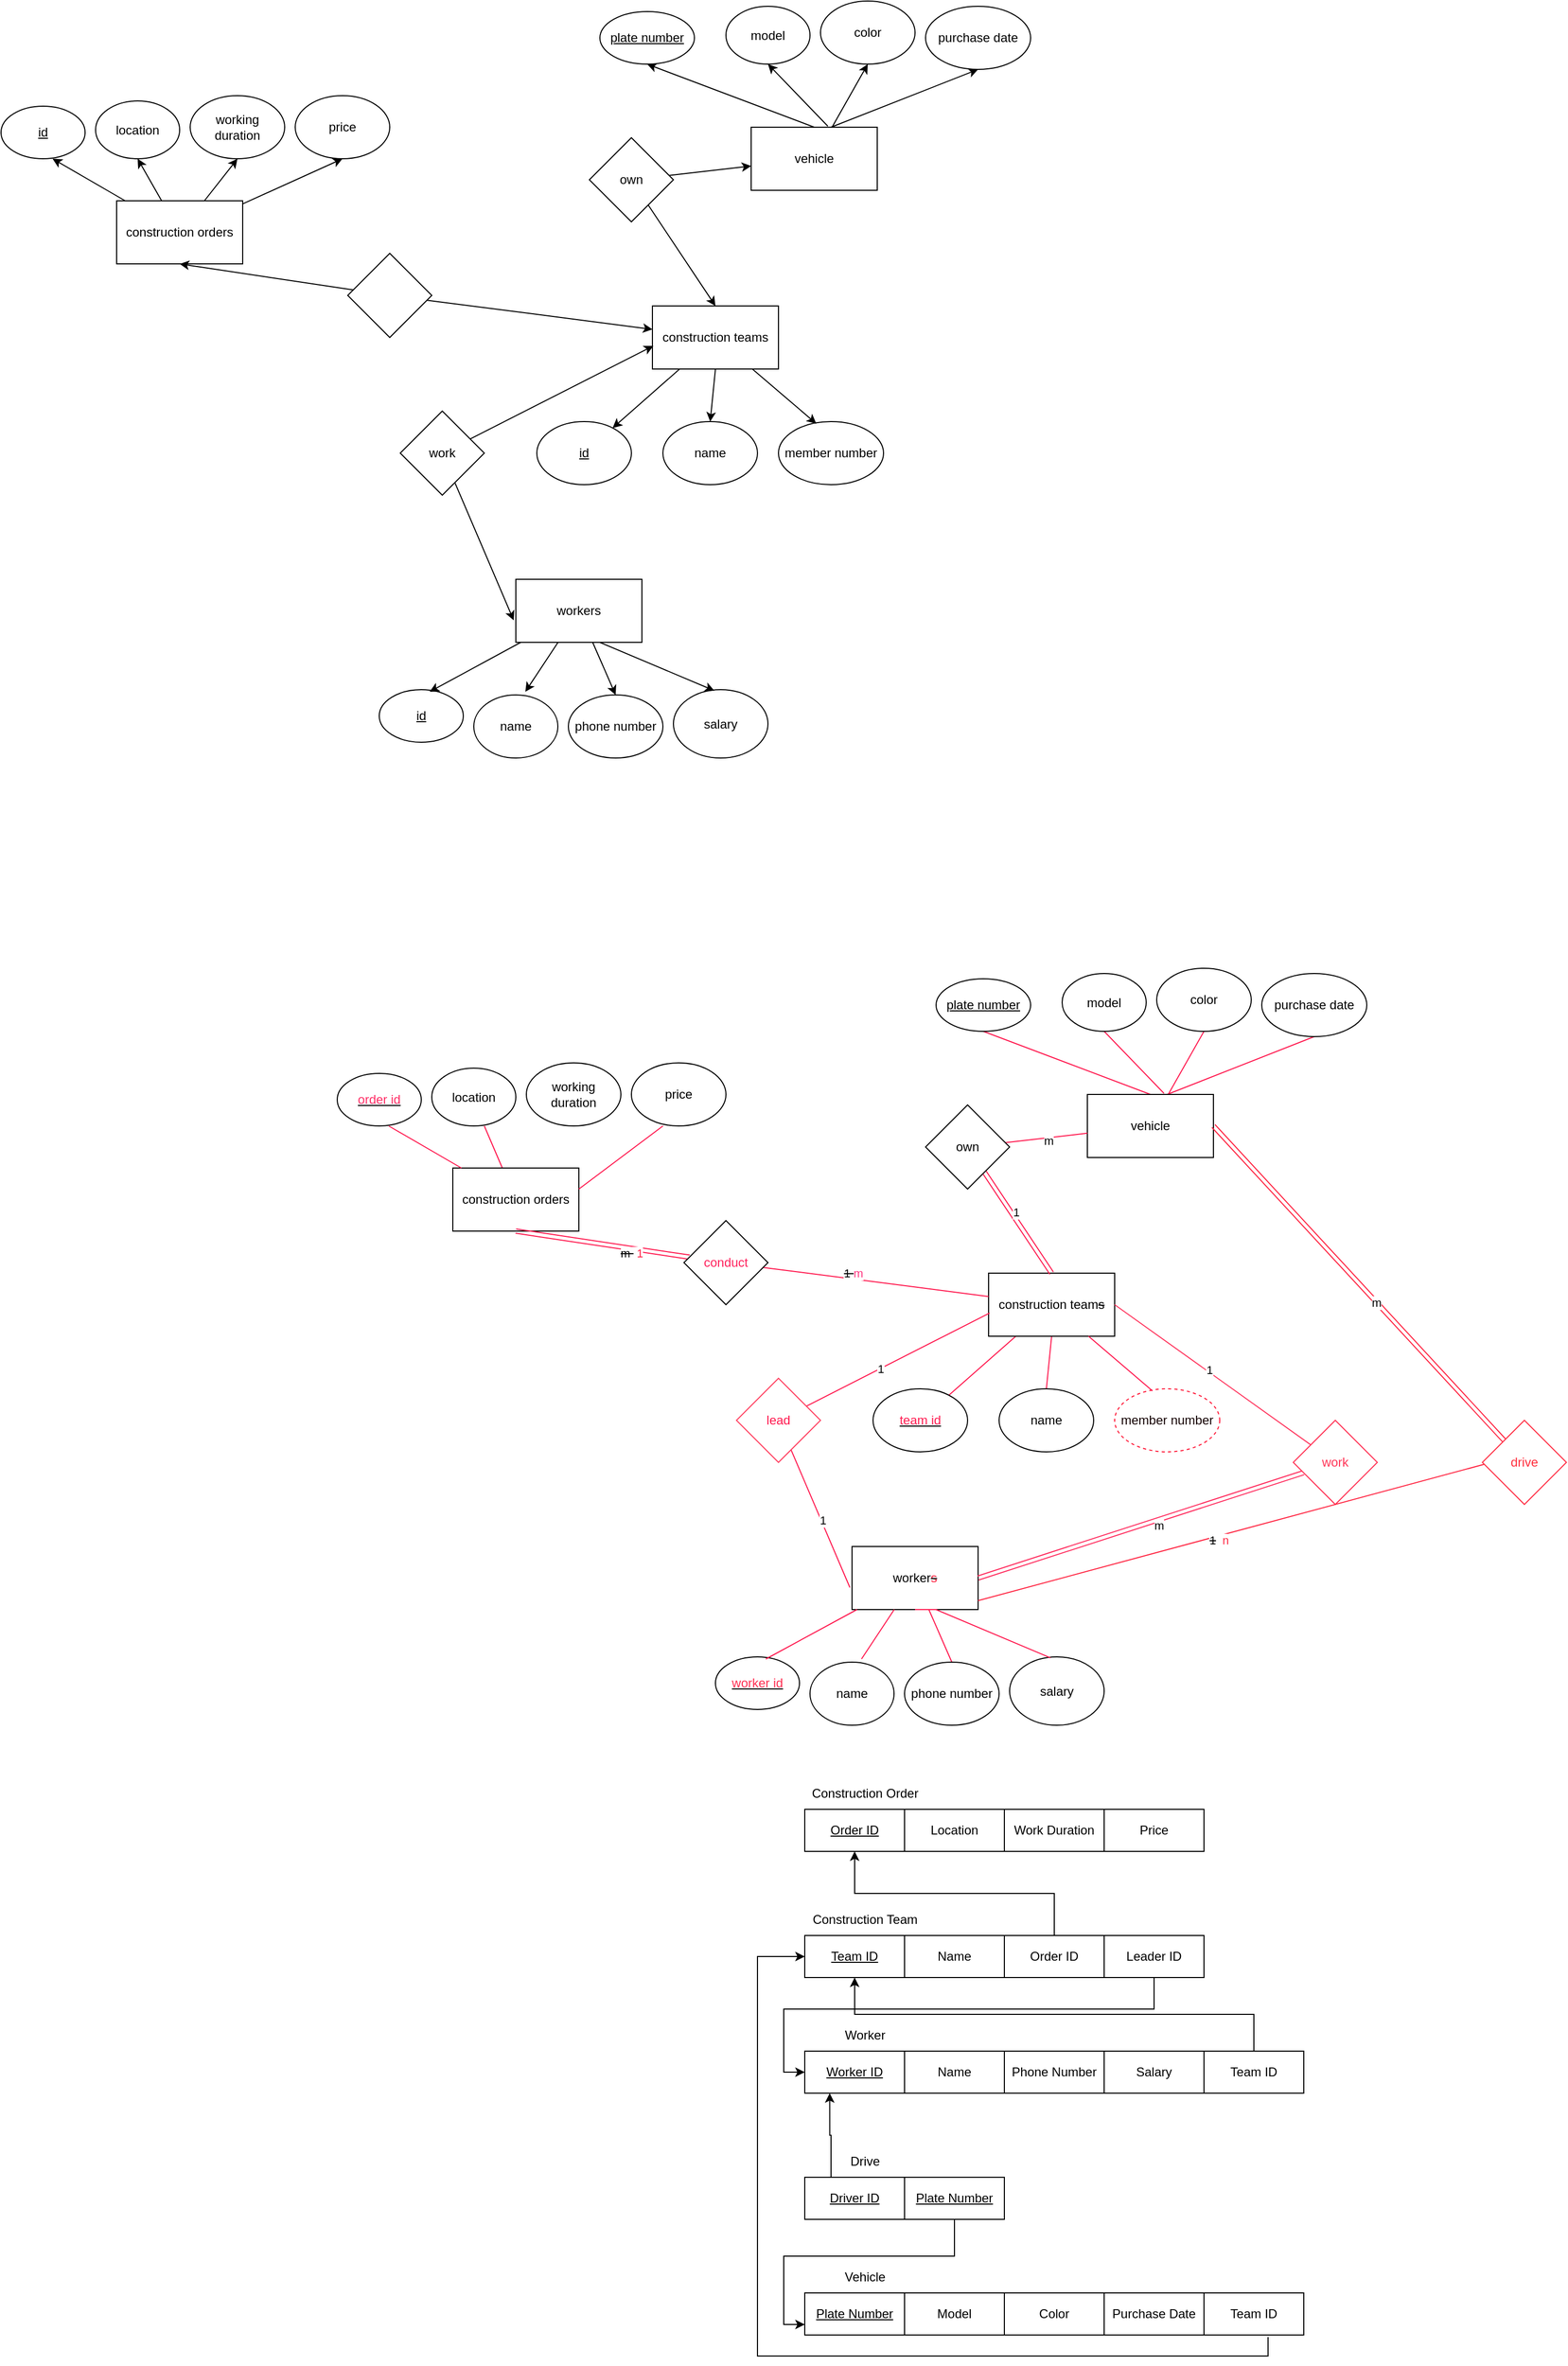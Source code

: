 <mxfile version="24.0.1" type="github">
  <diagram name="Page-1" id="JMm6PtPlRwwBxD2z2W0a">
    <mxGraphModel dx="1405" dy="745" grid="1" gridSize="10" guides="1" tooltips="1" connect="1" arrows="1" fold="1" page="1" pageScale="1" pageWidth="827" pageHeight="1169" math="0" shadow="0">
      <root>
        <mxCell id="0" />
        <mxCell id="1" parent="0" />
        <mxCell id="de_9uCMgTR183DCYXGKh-40" style="rounded=0;orthogonalLoop=1;jettySize=auto;html=1;entryX=0.5;entryY=1;entryDx=0;entryDy=0;" parent="1" source="de_9uCMgTR183DCYXGKh-1" target="de_9uCMgTR183DCYXGKh-36" edge="1">
          <mxGeometry relative="1" as="geometry" />
        </mxCell>
        <mxCell id="de_9uCMgTR183DCYXGKh-41" style="rounded=0;orthogonalLoop=1;jettySize=auto;html=1;entryX=0.5;entryY=1;entryDx=0;entryDy=0;" parent="1" source="de_9uCMgTR183DCYXGKh-1" target="de_9uCMgTR183DCYXGKh-37" edge="1">
          <mxGeometry relative="1" as="geometry" />
        </mxCell>
        <mxCell id="de_9uCMgTR183DCYXGKh-42" style="rounded=0;orthogonalLoop=1;jettySize=auto;html=1;entryX=0.5;entryY=1;entryDx=0;entryDy=0;" parent="1" source="de_9uCMgTR183DCYXGKh-1" target="de_9uCMgTR183DCYXGKh-38" edge="1">
          <mxGeometry relative="1" as="geometry" />
        </mxCell>
        <mxCell id="de_9uCMgTR183DCYXGKh-1" value="construction orders" style="rounded=0;whiteSpace=wrap;html=1;" parent="1" vertex="1">
          <mxGeometry x="-190" y="290" width="120" height="60" as="geometry" />
        </mxCell>
        <mxCell id="de_9uCMgTR183DCYXGKh-9" style="rounded=0;orthogonalLoop=1;jettySize=auto;html=1;" parent="1" source="de_9uCMgTR183DCYXGKh-4" target="de_9uCMgTR183DCYXGKh-6" edge="1">
          <mxGeometry relative="1" as="geometry" />
        </mxCell>
        <mxCell id="de_9uCMgTR183DCYXGKh-10" style="rounded=0;orthogonalLoop=1;jettySize=auto;html=1;exitX=0.5;exitY=1;exitDx=0;exitDy=0;entryX=0.5;entryY=0;entryDx=0;entryDy=0;" parent="1" source="de_9uCMgTR183DCYXGKh-4" target="de_9uCMgTR183DCYXGKh-7" edge="1">
          <mxGeometry relative="1" as="geometry" />
        </mxCell>
        <mxCell id="de_9uCMgTR183DCYXGKh-4" value="construction teams" style="whiteSpace=wrap;html=1;" parent="1" vertex="1">
          <mxGeometry x="320" y="390" width="120" height="60" as="geometry" />
        </mxCell>
        <mxCell id="de_9uCMgTR183DCYXGKh-6" value="&lt;u&gt;id&lt;/u&gt;" style="ellipse;whiteSpace=wrap;html=1;" parent="1" vertex="1">
          <mxGeometry x="210" y="500" width="90" height="60" as="geometry" />
        </mxCell>
        <mxCell id="de_9uCMgTR183DCYXGKh-7" value="name" style="ellipse;whiteSpace=wrap;html=1;" parent="1" vertex="1">
          <mxGeometry x="330" y="500" width="90" height="60" as="geometry" />
        </mxCell>
        <mxCell id="de_9uCMgTR183DCYXGKh-8" value="member number" style="ellipse;whiteSpace=wrap;html=1;" parent="1" vertex="1">
          <mxGeometry x="440" y="500" width="100" height="60" as="geometry" />
        </mxCell>
        <mxCell id="de_9uCMgTR183DCYXGKh-11" style="rounded=0;orthogonalLoop=1;jettySize=auto;html=1;entryX=0.36;entryY=0.033;entryDx=0;entryDy=0;entryPerimeter=0;" parent="1" source="de_9uCMgTR183DCYXGKh-4" target="de_9uCMgTR183DCYXGKh-8" edge="1">
          <mxGeometry relative="1" as="geometry" />
        </mxCell>
        <mxCell id="de_9uCMgTR183DCYXGKh-25" style="rounded=0;orthogonalLoop=1;jettySize=auto;html=1;entryX=0.5;entryY=0;entryDx=0;entryDy=0;" parent="1" source="de_9uCMgTR183DCYXGKh-12" target="de_9uCMgTR183DCYXGKh-19" edge="1">
          <mxGeometry relative="1" as="geometry" />
        </mxCell>
        <mxCell id="de_9uCMgTR183DCYXGKh-12" value="workers" style="rounded=0;whiteSpace=wrap;html=1;" parent="1" vertex="1">
          <mxGeometry x="190" y="650" width="120" height="60" as="geometry" />
        </mxCell>
        <mxCell id="de_9uCMgTR183DCYXGKh-14" style="rounded=0;orthogonalLoop=1;jettySize=auto;html=1;entryX=0.008;entryY=0.633;entryDx=0;entryDy=0;entryPerimeter=0;" parent="1" source="de_9uCMgTR183DCYXGKh-13" target="de_9uCMgTR183DCYXGKh-4" edge="1">
          <mxGeometry relative="1" as="geometry" />
        </mxCell>
        <mxCell id="de_9uCMgTR183DCYXGKh-13" value="work" style="rhombus;whiteSpace=wrap;html=1;" parent="1" vertex="1">
          <mxGeometry x="80" y="490" width="80" height="80" as="geometry" />
        </mxCell>
        <mxCell id="de_9uCMgTR183DCYXGKh-16" style="rounded=0;orthogonalLoop=1;jettySize=auto;html=1;entryX=-0.017;entryY=0.65;entryDx=0;entryDy=0;entryPerimeter=0;" parent="1" source="de_9uCMgTR183DCYXGKh-13" target="de_9uCMgTR183DCYXGKh-12" edge="1">
          <mxGeometry relative="1" as="geometry">
            <mxPoint x="10" y="610" as="sourcePoint" />
          </mxGeometry>
        </mxCell>
        <mxCell id="de_9uCMgTR183DCYXGKh-17" value="&lt;u&gt;id&lt;/u&gt;" style="ellipse;whiteSpace=wrap;html=1;" parent="1" vertex="1">
          <mxGeometry x="60" y="755" width="80" height="50" as="geometry" />
        </mxCell>
        <mxCell id="de_9uCMgTR183DCYXGKh-18" value="name" style="ellipse;whiteSpace=wrap;html=1;" parent="1" vertex="1">
          <mxGeometry x="150" y="760" width="80" height="60" as="geometry" />
        </mxCell>
        <mxCell id="de_9uCMgTR183DCYXGKh-19" value="phone number" style="ellipse;whiteSpace=wrap;html=1;" parent="1" vertex="1">
          <mxGeometry x="240" y="760" width="90" height="60" as="geometry" />
        </mxCell>
        <mxCell id="de_9uCMgTR183DCYXGKh-20" value="salary" style="ellipse;whiteSpace=wrap;html=1;" parent="1" vertex="1">
          <mxGeometry x="340" y="755" width="90" height="65" as="geometry" />
        </mxCell>
        <mxCell id="de_9uCMgTR183DCYXGKh-21" style="rounded=0;orthogonalLoop=1;jettySize=auto;html=1;entryX=0.6;entryY=0.04;entryDx=0;entryDy=0;entryPerimeter=0;" parent="1" source="de_9uCMgTR183DCYXGKh-12" target="de_9uCMgTR183DCYXGKh-17" edge="1">
          <mxGeometry relative="1" as="geometry" />
        </mxCell>
        <mxCell id="de_9uCMgTR183DCYXGKh-22" style="rounded=0;orthogonalLoop=1;jettySize=auto;html=1;entryX=0.613;entryY=-0.05;entryDx=0;entryDy=0;entryPerimeter=0;" parent="1" source="de_9uCMgTR183DCYXGKh-12" target="de_9uCMgTR183DCYXGKh-18" edge="1">
          <mxGeometry relative="1" as="geometry" />
        </mxCell>
        <mxCell id="de_9uCMgTR183DCYXGKh-24" style="rounded=0;orthogonalLoop=1;jettySize=auto;html=1;exitX=0.5;exitY=1;exitDx=0;exitDy=0;entryX=0.433;entryY=0.015;entryDx=0;entryDy=0;entryPerimeter=0;" parent="1" source="de_9uCMgTR183DCYXGKh-12" target="de_9uCMgTR183DCYXGKh-20" edge="1">
          <mxGeometry relative="1" as="geometry">
            <Array as="points">
              <mxPoint x="270" y="710" />
            </Array>
          </mxGeometry>
        </mxCell>
        <mxCell id="de_9uCMgTR183DCYXGKh-31" style="rounded=0;orthogonalLoop=1;jettySize=auto;html=1;exitX=0.5;exitY=0;exitDx=0;exitDy=0;entryX=0.5;entryY=1;entryDx=0;entryDy=0;" parent="1" source="de_9uCMgTR183DCYXGKh-26" target="de_9uCMgTR183DCYXGKh-27" edge="1">
          <mxGeometry relative="1" as="geometry" />
        </mxCell>
        <mxCell id="de_9uCMgTR183DCYXGKh-32" style="rounded=0;orthogonalLoop=1;jettySize=auto;html=1;entryX=0.5;entryY=1;entryDx=0;entryDy=0;exitX=0.608;exitY=-0.017;exitDx=0;exitDy=0;exitPerimeter=0;" parent="1" source="de_9uCMgTR183DCYXGKh-26" target="de_9uCMgTR183DCYXGKh-28" edge="1">
          <mxGeometry relative="1" as="geometry" />
        </mxCell>
        <mxCell id="de_9uCMgTR183DCYXGKh-33" style="rounded=0;orthogonalLoop=1;jettySize=auto;html=1;entryX=0.5;entryY=1;entryDx=0;entryDy=0;" parent="1" source="de_9uCMgTR183DCYXGKh-26" target="de_9uCMgTR183DCYXGKh-29" edge="1">
          <mxGeometry relative="1" as="geometry" />
        </mxCell>
        <mxCell id="de_9uCMgTR183DCYXGKh-34" style="rounded=0;orthogonalLoop=1;jettySize=auto;html=1;entryX=0.5;entryY=1;entryDx=0;entryDy=0;" parent="1" source="de_9uCMgTR183DCYXGKh-26" target="de_9uCMgTR183DCYXGKh-30" edge="1">
          <mxGeometry relative="1" as="geometry">
            <Array as="points">
              <mxPoint x="490" y="220" />
            </Array>
          </mxGeometry>
        </mxCell>
        <mxCell id="de_9uCMgTR183DCYXGKh-26" value="vehicle" style="rounded=0;whiteSpace=wrap;html=1;" parent="1" vertex="1">
          <mxGeometry x="414" y="220" width="120" height="60" as="geometry" />
        </mxCell>
        <mxCell id="de_9uCMgTR183DCYXGKh-27" value="&lt;u&gt;plate number&lt;/u&gt;" style="ellipse;whiteSpace=wrap;html=1;" parent="1" vertex="1">
          <mxGeometry x="270" y="110" width="90" height="50" as="geometry" />
        </mxCell>
        <mxCell id="de_9uCMgTR183DCYXGKh-28" value="model" style="ellipse;whiteSpace=wrap;html=1;" parent="1" vertex="1">
          <mxGeometry x="390" y="105" width="80" height="55" as="geometry" />
        </mxCell>
        <mxCell id="de_9uCMgTR183DCYXGKh-29" value="color" style="ellipse;whiteSpace=wrap;html=1;" parent="1" vertex="1">
          <mxGeometry x="480" y="100" width="90" height="60" as="geometry" />
        </mxCell>
        <mxCell id="de_9uCMgTR183DCYXGKh-30" value="purchase date" style="ellipse;whiteSpace=wrap;html=1;" parent="1" vertex="1">
          <mxGeometry x="580" y="105" width="100" height="60" as="geometry" />
        </mxCell>
        <mxCell id="de_9uCMgTR183DCYXGKh-35" value="&lt;u&gt;id&lt;/u&gt;" style="ellipse;whiteSpace=wrap;html=1;" parent="1" vertex="1">
          <mxGeometry x="-300" y="200" width="80" height="50" as="geometry" />
        </mxCell>
        <mxCell id="de_9uCMgTR183DCYXGKh-36" value="location" style="ellipse;whiteSpace=wrap;html=1;" parent="1" vertex="1">
          <mxGeometry x="-210" y="195" width="80" height="55" as="geometry" />
        </mxCell>
        <mxCell id="de_9uCMgTR183DCYXGKh-37" value="working duration" style="ellipse;whiteSpace=wrap;html=1;" parent="1" vertex="1">
          <mxGeometry x="-120" y="190" width="90" height="60" as="geometry" />
        </mxCell>
        <mxCell id="de_9uCMgTR183DCYXGKh-38" value="price" style="ellipse;whiteSpace=wrap;html=1;" parent="1" vertex="1">
          <mxGeometry x="-20" y="190" width="90" height="60" as="geometry" />
        </mxCell>
        <mxCell id="de_9uCMgTR183DCYXGKh-39" style="rounded=0;orthogonalLoop=1;jettySize=auto;html=1;entryX=0.613;entryY=1;entryDx=0;entryDy=0;entryPerimeter=0;" parent="1" source="de_9uCMgTR183DCYXGKh-1" target="de_9uCMgTR183DCYXGKh-35" edge="1">
          <mxGeometry relative="1" as="geometry" />
        </mxCell>
        <mxCell id="de_9uCMgTR183DCYXGKh-44" style="rounded=0;orthogonalLoop=1;jettySize=auto;html=1;" parent="1" source="de_9uCMgTR183DCYXGKh-43" target="de_9uCMgTR183DCYXGKh-26" edge="1">
          <mxGeometry relative="1" as="geometry" />
        </mxCell>
        <mxCell id="de_9uCMgTR183DCYXGKh-45" style="rounded=0;orthogonalLoop=1;jettySize=auto;html=1;entryX=0.5;entryY=0;entryDx=0;entryDy=0;" parent="1" source="de_9uCMgTR183DCYXGKh-43" target="de_9uCMgTR183DCYXGKh-4" edge="1">
          <mxGeometry relative="1" as="geometry" />
        </mxCell>
        <mxCell id="de_9uCMgTR183DCYXGKh-43" value="own" style="rhombus;whiteSpace=wrap;html=1;" parent="1" vertex="1">
          <mxGeometry x="260" y="230" width="80" height="80" as="geometry" />
        </mxCell>
        <mxCell id="ziKmxYLJd6Wl2C1ueZbQ-2" style="rounded=0;orthogonalLoop=1;jettySize=auto;html=1;entryX=0.5;entryY=1;entryDx=0;entryDy=0;" parent="1" source="ziKmxYLJd6Wl2C1ueZbQ-1" target="de_9uCMgTR183DCYXGKh-1" edge="1">
          <mxGeometry relative="1" as="geometry" />
        </mxCell>
        <mxCell id="ziKmxYLJd6Wl2C1ueZbQ-3" style="rounded=0;orthogonalLoop=1;jettySize=auto;html=1;" parent="1" source="ziKmxYLJd6Wl2C1ueZbQ-1" target="de_9uCMgTR183DCYXGKh-4" edge="1">
          <mxGeometry relative="1" as="geometry" />
        </mxCell>
        <mxCell id="ziKmxYLJd6Wl2C1ueZbQ-1" value="" style="rhombus;whiteSpace=wrap;html=1;" parent="1" vertex="1">
          <mxGeometry x="30" y="340" width="80" height="80" as="geometry" />
        </mxCell>
        <mxCell id="NSjd3WbEN7ue7_gi9gjr-1" style="rounded=0;orthogonalLoop=1;jettySize=auto;html=1;entryX=0.5;entryY=1;entryDx=0;entryDy=0;curved=0;strokeColor=none;" parent="1" source="NSjd3WbEN7ue7_gi9gjr-4" target="NSjd3WbEN7ue7_gi9gjr-34" edge="1">
          <mxGeometry relative="1" as="geometry" />
        </mxCell>
        <mxCell id="NSjd3WbEN7ue7_gi9gjr-46" style="rounded=0;orthogonalLoop=1;jettySize=auto;html=1;endArrow=none;endFill=0;strokeColor=#FF174D;" parent="1" source="NSjd3WbEN7ue7_gi9gjr-4" edge="1">
          <mxGeometry relative="1" as="geometry">
            <mxPoint x="160" y="1170" as="targetPoint" />
          </mxGeometry>
        </mxCell>
        <mxCell id="NSjd3WbEN7ue7_gi9gjr-4" value="construction orders" style="rounded=0;whiteSpace=wrap;html=1;" parent="1" vertex="1">
          <mxGeometry x="130" y="1210" width="120" height="60" as="geometry" />
        </mxCell>
        <mxCell id="NSjd3WbEN7ue7_gi9gjr-5" style="rounded=0;orthogonalLoop=1;jettySize=auto;html=1;endArrow=none;endFill=0;strokeColor=#FF174D;" parent="1" source="NSjd3WbEN7ue7_gi9gjr-7" target="NSjd3WbEN7ue7_gi9gjr-8" edge="1">
          <mxGeometry relative="1" as="geometry" />
        </mxCell>
        <mxCell id="NSjd3WbEN7ue7_gi9gjr-6" style="rounded=0;orthogonalLoop=1;jettySize=auto;html=1;exitX=0.5;exitY=1;exitDx=0;exitDy=0;entryX=0.5;entryY=0;entryDx=0;entryDy=0;endArrow=none;endFill=0;strokeColor=#FF174D;" parent="1" source="NSjd3WbEN7ue7_gi9gjr-7" target="NSjd3WbEN7ue7_gi9gjr-9" edge="1">
          <mxGeometry relative="1" as="geometry" />
        </mxCell>
        <mxCell id="NSjd3WbEN7ue7_gi9gjr-7" value="construction team&lt;strike&gt;s&lt;/strike&gt;" style="whiteSpace=wrap;html=1;" parent="1" vertex="1">
          <mxGeometry x="640" y="1310" width="120" height="60" as="geometry" />
        </mxCell>
        <mxCell id="NSjd3WbEN7ue7_gi9gjr-8" value="&lt;u&gt;&lt;font color=&quot;#ff1c51&quot;&gt;team id&lt;/font&gt;&lt;/u&gt;" style="ellipse;whiteSpace=wrap;html=1;" parent="1" vertex="1">
          <mxGeometry x="530" y="1420" width="90" height="60" as="geometry" />
        </mxCell>
        <mxCell id="NSjd3WbEN7ue7_gi9gjr-9" value="name" style="ellipse;whiteSpace=wrap;html=1;" parent="1" vertex="1">
          <mxGeometry x="650" y="1420" width="90" height="60" as="geometry" />
        </mxCell>
        <mxCell id="NSjd3WbEN7ue7_gi9gjr-10" value="&lt;font color=&quot;#140304&quot;&gt;member number&lt;/font&gt;" style="ellipse;whiteSpace=wrap;html=1;points=[[0,0,0,0,0],[0,0.5,0,0,0],[0,1,0,0,0],[0.5,0,0,0,0],[0.5,1,0,0,0],[1,0,0,0,0],[1,0.5,0,0,0],[1,1,0,0,0]];dashed=1;strokeColor=#FF1938;" parent="1" vertex="1">
          <mxGeometry x="760" y="1420" width="100" height="60" as="geometry" />
        </mxCell>
        <mxCell id="NSjd3WbEN7ue7_gi9gjr-11" style="rounded=0;orthogonalLoop=1;jettySize=auto;html=1;entryX=0.36;entryY=0.033;entryDx=0;entryDy=0;entryPerimeter=0;endArrow=none;endFill=0;strokeColor=#FF174D;" parent="1" source="NSjd3WbEN7ue7_gi9gjr-7" target="NSjd3WbEN7ue7_gi9gjr-10" edge="1">
          <mxGeometry relative="1" as="geometry" />
        </mxCell>
        <mxCell id="NSjd3WbEN7ue7_gi9gjr-12" style="rounded=0;orthogonalLoop=1;jettySize=auto;html=1;entryX=0.5;entryY=0;entryDx=0;entryDy=0;endArrow=none;endFill=0;strokeColor=#FF174D;" parent="1" source="NSjd3WbEN7ue7_gi9gjr-13" target="NSjd3WbEN7ue7_gi9gjr-19" edge="1">
          <mxGeometry relative="1" as="geometry" />
        </mxCell>
        <mxCell id="NSjd3WbEN7ue7_gi9gjr-13" value="worker&lt;strike&gt;&lt;font color=&quot;#ff213f&quot;&gt;s&lt;/font&gt;&lt;/strike&gt;" style="rounded=0;whiteSpace=wrap;html=1;" parent="1" vertex="1">
          <mxGeometry x="510" y="1570" width="120" height="60" as="geometry" />
        </mxCell>
        <mxCell id="NSjd3WbEN7ue7_gi9gjr-14" style="rounded=0;orthogonalLoop=1;jettySize=auto;html=1;entryX=0.008;entryY=0.633;entryDx=0;entryDy=0;entryPerimeter=0;endArrow=none;endFill=0;strokeColor=#FF174D;" parent="1" source="NSjd3WbEN7ue7_gi9gjr-15" target="NSjd3WbEN7ue7_gi9gjr-7" edge="1">
          <mxGeometry relative="1" as="geometry" />
        </mxCell>
        <mxCell id="NSjd3WbEN7ue7_gi9gjr-54" value="1" style="edgeLabel;html=1;align=center;verticalAlign=middle;resizable=0;points=[];" parent="NSjd3WbEN7ue7_gi9gjr-14" vertex="1" connectable="0">
          <mxGeometry x="-0.199" relative="1" as="geometry">
            <mxPoint as="offset" />
          </mxGeometry>
        </mxCell>
        <mxCell id="NSjd3WbEN7ue7_gi9gjr-15" value="&lt;font color=&quot;#ff194f&quot;&gt;lead&lt;/font&gt;" style="rhombus;whiteSpace=wrap;html=1;strokeColor=#FF4060;" parent="1" vertex="1">
          <mxGeometry x="400" y="1410" width="80" height="80" as="geometry" />
        </mxCell>
        <mxCell id="NSjd3WbEN7ue7_gi9gjr-16" style="rounded=0;orthogonalLoop=1;jettySize=auto;html=1;entryX=-0.017;entryY=0.65;entryDx=0;entryDy=0;entryPerimeter=0;endArrow=none;endFill=0;strokeColor=#FF174D;" parent="1" source="NSjd3WbEN7ue7_gi9gjr-15" target="NSjd3WbEN7ue7_gi9gjr-13" edge="1">
          <mxGeometry relative="1" as="geometry">
            <mxPoint x="330" y="1530" as="sourcePoint" />
          </mxGeometry>
        </mxCell>
        <mxCell id="NSjd3WbEN7ue7_gi9gjr-53" value="1" style="edgeLabel;html=1;align=center;verticalAlign=middle;resizable=0;points=[];" parent="NSjd3WbEN7ue7_gi9gjr-16" vertex="1" connectable="0">
          <mxGeometry x="0.024" y="1" relative="1" as="geometry">
            <mxPoint as="offset" />
          </mxGeometry>
        </mxCell>
        <mxCell id="NSjd3WbEN7ue7_gi9gjr-17" value="&lt;u&gt;&lt;font color=&quot;#ff2e51&quot;&gt;worker id&lt;/font&gt;&lt;/u&gt;" style="ellipse;whiteSpace=wrap;html=1;" parent="1" vertex="1">
          <mxGeometry x="380" y="1675" width="80" height="50" as="geometry" />
        </mxCell>
        <mxCell id="NSjd3WbEN7ue7_gi9gjr-18" value="name" style="ellipse;whiteSpace=wrap;html=1;" parent="1" vertex="1">
          <mxGeometry x="470" y="1680" width="80" height="60" as="geometry" />
        </mxCell>
        <mxCell id="NSjd3WbEN7ue7_gi9gjr-19" value="phone number" style="ellipse;whiteSpace=wrap;html=1;" parent="1" vertex="1">
          <mxGeometry x="560" y="1680" width="90" height="60" as="geometry" />
        </mxCell>
        <mxCell id="NSjd3WbEN7ue7_gi9gjr-20" value="salary" style="ellipse;whiteSpace=wrap;html=1;" parent="1" vertex="1">
          <mxGeometry x="660" y="1675" width="90" height="65" as="geometry" />
        </mxCell>
        <mxCell id="NSjd3WbEN7ue7_gi9gjr-21" style="rounded=0;orthogonalLoop=1;jettySize=auto;html=1;entryX=0.6;entryY=0.04;entryDx=0;entryDy=0;entryPerimeter=0;endArrow=none;endFill=0;strokeColor=#FF174D;" parent="1" source="NSjd3WbEN7ue7_gi9gjr-13" target="NSjd3WbEN7ue7_gi9gjr-17" edge="1">
          <mxGeometry relative="1" as="geometry" />
        </mxCell>
        <mxCell id="NSjd3WbEN7ue7_gi9gjr-22" style="rounded=0;orthogonalLoop=1;jettySize=auto;html=1;entryX=0.613;entryY=-0.05;entryDx=0;entryDy=0;entryPerimeter=0;endArrow=none;endFill=0;strokeColor=#FF174D;" parent="1" source="NSjd3WbEN7ue7_gi9gjr-13" target="NSjd3WbEN7ue7_gi9gjr-18" edge="1">
          <mxGeometry relative="1" as="geometry" />
        </mxCell>
        <mxCell id="NSjd3WbEN7ue7_gi9gjr-23" style="rounded=0;orthogonalLoop=1;jettySize=auto;html=1;exitX=0.5;exitY=1;exitDx=0;exitDy=0;entryX=0.433;entryY=0.015;entryDx=0;entryDy=0;entryPerimeter=0;endArrow=none;endFill=0;strokeColor=#FF174D;" parent="1" source="NSjd3WbEN7ue7_gi9gjr-13" target="NSjd3WbEN7ue7_gi9gjr-20" edge="1">
          <mxGeometry relative="1" as="geometry">
            <Array as="points">
              <mxPoint x="590" y="1630" />
            </Array>
          </mxGeometry>
        </mxCell>
        <mxCell id="NSjd3WbEN7ue7_gi9gjr-24" style="rounded=0;orthogonalLoop=1;jettySize=auto;html=1;exitX=0.5;exitY=0;exitDx=0;exitDy=0;entryX=0.5;entryY=1;entryDx=0;entryDy=0;endArrow=none;endFill=0;strokeColor=#FF174D;" parent="1" source="NSjd3WbEN7ue7_gi9gjr-28" target="NSjd3WbEN7ue7_gi9gjr-29" edge="1">
          <mxGeometry relative="1" as="geometry" />
        </mxCell>
        <mxCell id="NSjd3WbEN7ue7_gi9gjr-25" style="rounded=0;orthogonalLoop=1;jettySize=auto;html=1;entryX=0.5;entryY=1;entryDx=0;entryDy=0;exitX=0.608;exitY=-0.017;exitDx=0;exitDy=0;exitPerimeter=0;endArrow=none;endFill=0;strokeColor=#FF174D;" parent="1" source="NSjd3WbEN7ue7_gi9gjr-28" target="NSjd3WbEN7ue7_gi9gjr-30" edge="1">
          <mxGeometry relative="1" as="geometry" />
        </mxCell>
        <mxCell id="NSjd3WbEN7ue7_gi9gjr-26" style="rounded=0;orthogonalLoop=1;jettySize=auto;html=1;entryX=0.5;entryY=1;entryDx=0;entryDy=0;endArrow=none;endFill=0;strokeColor=#FF174D;" parent="1" source="NSjd3WbEN7ue7_gi9gjr-28" target="NSjd3WbEN7ue7_gi9gjr-31" edge="1">
          <mxGeometry relative="1" as="geometry" />
        </mxCell>
        <mxCell id="NSjd3WbEN7ue7_gi9gjr-27" style="rounded=0;orthogonalLoop=1;jettySize=auto;html=1;entryX=0.5;entryY=1;entryDx=0;entryDy=0;endArrow=none;endFill=0;strokeColor=#FF174D;" parent="1" source="NSjd3WbEN7ue7_gi9gjr-28" target="NSjd3WbEN7ue7_gi9gjr-32" edge="1">
          <mxGeometry relative="1" as="geometry">
            <Array as="points">
              <mxPoint x="810" y="1140" />
            </Array>
          </mxGeometry>
        </mxCell>
        <mxCell id="NSjd3WbEN7ue7_gi9gjr-28" value="vehicle" style="rounded=0;whiteSpace=wrap;html=1;" parent="1" vertex="1">
          <mxGeometry x="734" y="1140" width="120" height="60" as="geometry" />
        </mxCell>
        <mxCell id="NSjd3WbEN7ue7_gi9gjr-29" value="&lt;u&gt;plate number&lt;/u&gt;" style="ellipse;whiteSpace=wrap;html=1;" parent="1" vertex="1">
          <mxGeometry x="590" y="1030" width="90" height="50" as="geometry" />
        </mxCell>
        <mxCell id="NSjd3WbEN7ue7_gi9gjr-30" value="model" style="ellipse;whiteSpace=wrap;html=1;" parent="1" vertex="1">
          <mxGeometry x="710" y="1025" width="80" height="55" as="geometry" />
        </mxCell>
        <mxCell id="NSjd3WbEN7ue7_gi9gjr-31" value="color" style="ellipse;whiteSpace=wrap;html=1;" parent="1" vertex="1">
          <mxGeometry x="800" y="1020" width="90" height="60" as="geometry" />
        </mxCell>
        <mxCell id="NSjd3WbEN7ue7_gi9gjr-32" value="purchase date" style="ellipse;whiteSpace=wrap;html=1;" parent="1" vertex="1">
          <mxGeometry x="900" y="1025" width="100" height="60" as="geometry" />
        </mxCell>
        <mxCell id="NSjd3WbEN7ue7_gi9gjr-33" value="&lt;u&gt;&lt;font color=&quot;#ff2e66&quot;&gt;order id&lt;/font&gt;&lt;/u&gt;" style="ellipse;whiteSpace=wrap;html=1;" parent="1" vertex="1">
          <mxGeometry x="20" y="1120" width="80" height="50" as="geometry" />
        </mxCell>
        <mxCell id="NSjd3WbEN7ue7_gi9gjr-34" value="location" style="ellipse;whiteSpace=wrap;html=1;" parent="1" vertex="1">
          <mxGeometry x="110" y="1115" width="80" height="55" as="geometry" />
        </mxCell>
        <mxCell id="NSjd3WbEN7ue7_gi9gjr-35" value="working duration" style="ellipse;whiteSpace=wrap;html=1;" parent="1" vertex="1">
          <mxGeometry x="200" y="1110" width="90" height="60" as="geometry" />
        </mxCell>
        <mxCell id="NSjd3WbEN7ue7_gi9gjr-36" value="price" style="ellipse;whiteSpace=wrap;html=1;" parent="1" vertex="1">
          <mxGeometry x="300" y="1110" width="90" height="60" as="geometry" />
        </mxCell>
        <mxCell id="NSjd3WbEN7ue7_gi9gjr-37" style="rounded=0;orthogonalLoop=1;jettySize=auto;html=1;entryX=0.613;entryY=1;entryDx=0;entryDy=0;entryPerimeter=0;endArrow=none;endFill=0;strokeColor=#FF174D;" parent="1" source="NSjd3WbEN7ue7_gi9gjr-4" target="NSjd3WbEN7ue7_gi9gjr-33" edge="1">
          <mxGeometry relative="1" as="geometry" />
        </mxCell>
        <mxCell id="NSjd3WbEN7ue7_gi9gjr-38" style="rounded=0;orthogonalLoop=1;jettySize=auto;html=1;endArrow=none;endFill=0;strokeColor=#FF174D;" parent="1" source="NSjd3WbEN7ue7_gi9gjr-40" target="NSjd3WbEN7ue7_gi9gjr-28" edge="1">
          <mxGeometry relative="1" as="geometry" />
        </mxCell>
        <mxCell id="NSjd3WbEN7ue7_gi9gjr-57" value="m" style="edgeLabel;html=1;align=center;verticalAlign=middle;resizable=0;points=[];" parent="NSjd3WbEN7ue7_gi9gjr-38" vertex="1" connectable="0">
          <mxGeometry x="0.063" y="-3" relative="1" as="geometry">
            <mxPoint x="-1" as="offset" />
          </mxGeometry>
        </mxCell>
        <mxCell id="NSjd3WbEN7ue7_gi9gjr-39" style="rounded=0;orthogonalLoop=1;jettySize=auto;html=1;entryX=0.5;entryY=0;entryDx=0;entryDy=0;endArrow=none;endFill=0;strokeColor=#FF174D;shape=link;" parent="1" source="NSjd3WbEN7ue7_gi9gjr-40" target="NSjd3WbEN7ue7_gi9gjr-7" edge="1">
          <mxGeometry relative="1" as="geometry" />
        </mxCell>
        <mxCell id="NSjd3WbEN7ue7_gi9gjr-58" value="1" style="edgeLabel;html=1;align=center;verticalAlign=middle;resizable=0;points=[];" parent="NSjd3WbEN7ue7_gi9gjr-39" vertex="1" connectable="0">
          <mxGeometry x="-0.166" y="4" relative="1" as="geometry">
            <mxPoint as="offset" />
          </mxGeometry>
        </mxCell>
        <mxCell id="NSjd3WbEN7ue7_gi9gjr-40" value="own" style="rhombus;whiteSpace=wrap;html=1;" parent="1" vertex="1">
          <mxGeometry x="580" y="1150" width="80" height="80" as="geometry" />
        </mxCell>
        <mxCell id="NSjd3WbEN7ue7_gi9gjr-41" style="rounded=0;orthogonalLoop=1;jettySize=auto;html=1;entryX=0.5;entryY=1;entryDx=0;entryDy=0;endArrow=none;endFill=0;strokeColor=#FF174D;shape=link;" parent="1" source="NSjd3WbEN7ue7_gi9gjr-43" target="NSjd3WbEN7ue7_gi9gjr-4" edge="1">
          <mxGeometry relative="1" as="geometry" />
        </mxCell>
        <mxCell id="NSjd3WbEN7ue7_gi9gjr-59" value="&lt;strike&gt;m&amp;nbsp;&lt;/strike&gt;&amp;nbsp;&lt;font style=&quot;&quot; color=&quot;#ff2146&quot;&gt;1&lt;/font&gt;" style="edgeLabel;html=1;align=center;verticalAlign=middle;resizable=0;points=[];" parent="NSjd3WbEN7ue7_gi9gjr-41" vertex="1" connectable="0">
          <mxGeometry x="-0.164" y="2" relative="1" as="geometry">
            <mxPoint x="14" y="4" as="offset" />
          </mxGeometry>
        </mxCell>
        <mxCell id="NSjd3WbEN7ue7_gi9gjr-42" style="rounded=0;orthogonalLoop=1;jettySize=auto;html=1;endArrow=none;endFill=0;strokeColor=#FF174D;" parent="1" source="NSjd3WbEN7ue7_gi9gjr-43" target="NSjd3WbEN7ue7_gi9gjr-7" edge="1">
          <mxGeometry relative="1" as="geometry" />
        </mxCell>
        <mxCell id="NSjd3WbEN7ue7_gi9gjr-60" value="&lt;strike&gt;1 &lt;/strike&gt;&lt;font style=&quot;&quot; color=&quot;#ff3881&quot;&gt;m&lt;/font&gt;" style="edgeLabel;html=1;align=center;verticalAlign=middle;resizable=0;points=[];" parent="NSjd3WbEN7ue7_gi9gjr-42" vertex="1" connectable="0">
          <mxGeometry x="0.026" y="-1" relative="1" as="geometry">
            <mxPoint x="-25" y="-10" as="offset" />
          </mxGeometry>
        </mxCell>
        <mxCell id="NSjd3WbEN7ue7_gi9gjr-43" value="&lt;font color=&quot;#ff215c&quot;&gt;conduct&lt;/font&gt;" style="rhombus;whiteSpace=wrap;html=1;" parent="1" vertex="1">
          <mxGeometry x="350" y="1260" width="80" height="80" as="geometry" />
        </mxCell>
        <mxCell id="NSjd3WbEN7ue7_gi9gjr-45" value="" style="endArrow=none;html=1;rounded=0;strokeColor=#FF174D;" parent="1" edge="1">
          <mxGeometry width="50" height="50" relative="1" as="geometry">
            <mxPoint x="250" y="1230" as="sourcePoint" />
            <mxPoint x="330" y="1170" as="targetPoint" />
          </mxGeometry>
        </mxCell>
        <mxCell id="NSjd3WbEN7ue7_gi9gjr-48" style="rounded=0;orthogonalLoop=1;jettySize=auto;html=1;entryX=1;entryY=0.5;entryDx=0;entryDy=0;endArrow=none;endFill=0;shape=link;strokeColor=#FF2B5D;" parent="1" source="NSjd3WbEN7ue7_gi9gjr-47" target="NSjd3WbEN7ue7_gi9gjr-13" edge="1">
          <mxGeometry relative="1" as="geometry" />
        </mxCell>
        <mxCell id="NSjd3WbEN7ue7_gi9gjr-61" value="m" style="edgeLabel;html=1;align=center;verticalAlign=middle;resizable=0;points=[];" parent="NSjd3WbEN7ue7_gi9gjr-48" vertex="1" connectable="0">
          <mxGeometry x="-0.096" y="5" relative="1" as="geometry">
            <mxPoint as="offset" />
          </mxGeometry>
        </mxCell>
        <mxCell id="NSjd3WbEN7ue7_gi9gjr-49" style="rounded=0;orthogonalLoop=1;jettySize=auto;html=1;entryX=1;entryY=0.5;entryDx=0;entryDy=0;endArrow=none;endFill=0;strokeColor=#FF365E;" parent="1" source="NSjd3WbEN7ue7_gi9gjr-47" target="NSjd3WbEN7ue7_gi9gjr-7" edge="1">
          <mxGeometry relative="1" as="geometry" />
        </mxCell>
        <mxCell id="NSjd3WbEN7ue7_gi9gjr-62" value="1" style="edgeLabel;html=1;align=center;verticalAlign=middle;resizable=0;points=[];" parent="NSjd3WbEN7ue7_gi9gjr-49" vertex="1" connectable="0">
          <mxGeometry x="0.055" y="-2" relative="1" as="geometry">
            <mxPoint as="offset" />
          </mxGeometry>
        </mxCell>
        <mxCell id="NSjd3WbEN7ue7_gi9gjr-47" value="&lt;font color=&quot;#ff3657&quot;&gt;work&lt;/font&gt;" style="rhombus;whiteSpace=wrap;html=1;strokeColor=#FF3355;" parent="1" vertex="1">
          <mxGeometry x="930" y="1450" width="80" height="80" as="geometry" />
        </mxCell>
        <mxCell id="NSjd3WbEN7ue7_gi9gjr-51" style="rounded=0;orthogonalLoop=1;jettySize=auto;html=1;entryX=1;entryY=1;entryDx=0;entryDy=0;strokeColor=#FF2441;endArrow=none;endFill=0;" parent="1" edge="1">
          <mxGeometry relative="1" as="geometry">
            <mxPoint x="1118.485" y="1490.005" as="sourcePoint" />
            <mxPoint x="630" y="1621.52" as="targetPoint" />
          </mxGeometry>
        </mxCell>
        <mxCell id="NSjd3WbEN7ue7_gi9gjr-63" value="&lt;strike&gt;1&lt;/strike&gt;&amp;nbsp; &lt;font color=&quot;#ff2945&quot;&gt;n&lt;/font&gt;" style="edgeLabel;html=1;align=center;verticalAlign=middle;resizable=0;points=[];" parent="NSjd3WbEN7ue7_gi9gjr-51" vertex="1" connectable="0">
          <mxGeometry x="0.067" y="4" relative="1" as="geometry">
            <mxPoint as="offset" />
          </mxGeometry>
        </mxCell>
        <mxCell id="NSjd3WbEN7ue7_gi9gjr-52" style="rounded=0;orthogonalLoop=1;jettySize=auto;html=1;entryX=1;entryY=0.5;entryDx=0;entryDy=0;strokeColor=#FF2441;endArrow=none;endFill=0;shape=link;" parent="1" source="NSjd3WbEN7ue7_gi9gjr-50" target="NSjd3WbEN7ue7_gi9gjr-28" edge="1">
          <mxGeometry relative="1" as="geometry" />
        </mxCell>
        <mxCell id="NSjd3WbEN7ue7_gi9gjr-56" value="m" style="edgeLabel;html=1;align=center;verticalAlign=middle;resizable=0;points=[];" parent="NSjd3WbEN7ue7_gi9gjr-52" vertex="1" connectable="0">
          <mxGeometry x="-0.127" y="1" relative="1" as="geometry">
            <mxPoint y="-1" as="offset" />
          </mxGeometry>
        </mxCell>
        <mxCell id="NSjd3WbEN7ue7_gi9gjr-50" value="&lt;font color=&quot;#ff2e3c&quot;&gt;drive&lt;/font&gt;" style="rhombus;whiteSpace=wrap;html=1;strokeColor=#FF3045;" parent="1" vertex="1">
          <mxGeometry x="1110" y="1450" width="80" height="80" as="geometry" />
        </mxCell>
        <mxCell id="lD5-SnpX7ivPdxwVdFSV-2" value="" style="rounded=0;whiteSpace=wrap;html=1;" vertex="1" parent="1">
          <mxGeometry x="465" y="1820" width="375" height="40" as="geometry" />
        </mxCell>
        <mxCell id="lD5-SnpX7ivPdxwVdFSV-3" value="&lt;u&gt;Order ID&lt;/u&gt;" style="rounded=0;whiteSpace=wrap;html=1;" vertex="1" parent="1">
          <mxGeometry x="465" y="1820" width="95" height="40" as="geometry" />
        </mxCell>
        <mxCell id="lD5-SnpX7ivPdxwVdFSV-4" value="Location" style="rounded=0;whiteSpace=wrap;html=1;" vertex="1" parent="1">
          <mxGeometry x="560" y="1820" width="95" height="40" as="geometry" />
        </mxCell>
        <mxCell id="lD5-SnpX7ivPdxwVdFSV-5" value="Work Duration" style="rounded=0;whiteSpace=wrap;html=1;" vertex="1" parent="1">
          <mxGeometry x="655" y="1820" width="95" height="40" as="geometry" />
        </mxCell>
        <mxCell id="lD5-SnpX7ivPdxwVdFSV-6" value="Price" style="rounded=0;whiteSpace=wrap;html=1;" vertex="1" parent="1">
          <mxGeometry x="750" y="1820" width="95" height="40" as="geometry" />
        </mxCell>
        <mxCell id="lD5-SnpX7ivPdxwVdFSV-7" value="Construction Order" style="text;html=1;align=center;verticalAlign=middle;whiteSpace=wrap;rounded=0;" vertex="1" parent="1">
          <mxGeometry x="465" y="1790" width="115" height="30" as="geometry" />
        </mxCell>
        <mxCell id="lD5-SnpX7ivPdxwVdFSV-8" value="" style="rounded=0;whiteSpace=wrap;html=1;" vertex="1" parent="1">
          <mxGeometry x="465" y="1940" width="375" height="40" as="geometry" />
        </mxCell>
        <mxCell id="lD5-SnpX7ivPdxwVdFSV-9" value="&lt;u&gt;Team ID&lt;/u&gt;" style="rounded=0;whiteSpace=wrap;html=1;" vertex="1" parent="1">
          <mxGeometry x="465" y="1940" width="95" height="40" as="geometry" />
        </mxCell>
        <mxCell id="lD5-SnpX7ivPdxwVdFSV-10" value="Name" style="rounded=0;whiteSpace=wrap;html=1;" vertex="1" parent="1">
          <mxGeometry x="560" y="1940" width="95" height="40" as="geometry" />
        </mxCell>
        <mxCell id="lD5-SnpX7ivPdxwVdFSV-14" style="edgeStyle=orthogonalEdgeStyle;rounded=0;orthogonalLoop=1;jettySize=auto;html=1;entryX=0.5;entryY=1;entryDx=0;entryDy=0;" edge="1" parent="1" source="lD5-SnpX7ivPdxwVdFSV-11" target="lD5-SnpX7ivPdxwVdFSV-3">
          <mxGeometry relative="1" as="geometry">
            <Array as="points">
              <mxPoint x="703" y="1900" />
              <mxPoint x="513" y="1900" />
            </Array>
          </mxGeometry>
        </mxCell>
        <mxCell id="lD5-SnpX7ivPdxwVdFSV-11" value="Order ID" style="rounded=0;whiteSpace=wrap;html=1;" vertex="1" parent="1">
          <mxGeometry x="655" y="1940" width="95" height="40" as="geometry" />
        </mxCell>
        <mxCell id="lD5-SnpX7ivPdxwVdFSV-35" style="edgeStyle=orthogonalEdgeStyle;rounded=0;orthogonalLoop=1;jettySize=auto;html=1;entryX=0;entryY=0.5;entryDx=0;entryDy=0;" edge="1" parent="1" source="lD5-SnpX7ivPdxwVdFSV-12" target="lD5-SnpX7ivPdxwVdFSV-16">
          <mxGeometry relative="1" as="geometry">
            <Array as="points">
              <mxPoint x="798" y="2010" />
              <mxPoint x="445" y="2010" />
              <mxPoint x="445" y="2070" />
            </Array>
          </mxGeometry>
        </mxCell>
        <mxCell id="lD5-SnpX7ivPdxwVdFSV-12" value="Leader ID" style="rounded=0;whiteSpace=wrap;html=1;" vertex="1" parent="1">
          <mxGeometry x="750" y="1940" width="95" height="40" as="geometry" />
        </mxCell>
        <mxCell id="lD5-SnpX7ivPdxwVdFSV-13" value="Construction Team" style="text;html=1;align=center;verticalAlign=middle;whiteSpace=wrap;rounded=0;" vertex="1" parent="1">
          <mxGeometry x="465" y="1910" width="115" height="30" as="geometry" />
        </mxCell>
        <mxCell id="lD5-SnpX7ivPdxwVdFSV-15" value="" style="rounded=0;whiteSpace=wrap;html=1;" vertex="1" parent="1">
          <mxGeometry x="465" y="2050" width="375" height="40" as="geometry" />
        </mxCell>
        <mxCell id="lD5-SnpX7ivPdxwVdFSV-16" value="&lt;u&gt;Worker ID&lt;/u&gt;" style="rounded=0;whiteSpace=wrap;html=1;" vertex="1" parent="1">
          <mxGeometry x="465" y="2050" width="95" height="40" as="geometry" />
        </mxCell>
        <mxCell id="lD5-SnpX7ivPdxwVdFSV-17" value="Name" style="rounded=0;whiteSpace=wrap;html=1;" vertex="1" parent="1">
          <mxGeometry x="560" y="2050" width="95" height="40" as="geometry" />
        </mxCell>
        <mxCell id="lD5-SnpX7ivPdxwVdFSV-18" value="Phone Number" style="rounded=0;whiteSpace=wrap;html=1;" vertex="1" parent="1">
          <mxGeometry x="655" y="2050" width="95" height="40" as="geometry" />
        </mxCell>
        <mxCell id="lD5-SnpX7ivPdxwVdFSV-19" value="Salary" style="rounded=0;whiteSpace=wrap;html=1;" vertex="1" parent="1">
          <mxGeometry x="750" y="2050" width="95" height="40" as="geometry" />
        </mxCell>
        <mxCell id="lD5-SnpX7ivPdxwVdFSV-20" value="Worker" style="text;html=1;align=center;verticalAlign=middle;whiteSpace=wrap;rounded=0;" vertex="1" parent="1">
          <mxGeometry x="465" y="2020" width="115" height="30" as="geometry" />
        </mxCell>
        <mxCell id="lD5-SnpX7ivPdxwVdFSV-21" value="" style="rounded=0;whiteSpace=wrap;html=1;" vertex="1" parent="1">
          <mxGeometry x="465" y="2170" width="185" height="40" as="geometry" />
        </mxCell>
        <mxCell id="lD5-SnpX7ivPdxwVdFSV-40" style="edgeStyle=orthogonalEdgeStyle;rounded=0;orthogonalLoop=1;jettySize=auto;html=1;entryX=0.25;entryY=1;entryDx=0;entryDy=0;" edge="1" parent="1" source="lD5-SnpX7ivPdxwVdFSV-22" target="lD5-SnpX7ivPdxwVdFSV-16">
          <mxGeometry relative="1" as="geometry">
            <Array as="points">
              <mxPoint x="490" y="2130" />
              <mxPoint x="489" y="2130" />
            </Array>
          </mxGeometry>
        </mxCell>
        <mxCell id="lD5-SnpX7ivPdxwVdFSV-22" value="&lt;u&gt;Driver ID&lt;/u&gt;" style="rounded=0;whiteSpace=wrap;html=1;" vertex="1" parent="1">
          <mxGeometry x="465" y="2170" width="95" height="40" as="geometry" />
        </mxCell>
        <mxCell id="lD5-SnpX7ivPdxwVdFSV-41" style="edgeStyle=orthogonalEdgeStyle;rounded=0;orthogonalLoop=1;jettySize=auto;html=1;entryX=0;entryY=0.75;entryDx=0;entryDy=0;" edge="1" parent="1" source="lD5-SnpX7ivPdxwVdFSV-23" target="lD5-SnpX7ivPdxwVdFSV-28">
          <mxGeometry relative="1" as="geometry" />
        </mxCell>
        <mxCell id="lD5-SnpX7ivPdxwVdFSV-23" value="&lt;u&gt;Plate Number&lt;/u&gt;" style="rounded=0;whiteSpace=wrap;html=1;" vertex="1" parent="1">
          <mxGeometry x="560" y="2170" width="95" height="40" as="geometry" />
        </mxCell>
        <mxCell id="lD5-SnpX7ivPdxwVdFSV-26" value="Drive" style="text;html=1;align=center;verticalAlign=middle;whiteSpace=wrap;rounded=0;" vertex="1" parent="1">
          <mxGeometry x="465" y="2140" width="115" height="30" as="geometry" />
        </mxCell>
        <mxCell id="lD5-SnpX7ivPdxwVdFSV-27" value="" style="rounded=0;whiteSpace=wrap;html=1;" vertex="1" parent="1">
          <mxGeometry x="465" y="2280" width="375" height="40" as="geometry" />
        </mxCell>
        <mxCell id="lD5-SnpX7ivPdxwVdFSV-28" value="&lt;u&gt;Plate Number&lt;/u&gt;" style="rounded=0;whiteSpace=wrap;html=1;" vertex="1" parent="1">
          <mxGeometry x="465" y="2280" width="95" height="40" as="geometry" />
        </mxCell>
        <mxCell id="lD5-SnpX7ivPdxwVdFSV-29" value="Model" style="rounded=0;whiteSpace=wrap;html=1;" vertex="1" parent="1">
          <mxGeometry x="560" y="2280" width="95" height="40" as="geometry" />
        </mxCell>
        <mxCell id="lD5-SnpX7ivPdxwVdFSV-30" value="Color" style="rounded=0;whiteSpace=wrap;html=1;" vertex="1" parent="1">
          <mxGeometry x="655" y="2280" width="95" height="40" as="geometry" />
        </mxCell>
        <mxCell id="lD5-SnpX7ivPdxwVdFSV-31" value="Purchase Date" style="rounded=0;whiteSpace=wrap;html=1;" vertex="1" parent="1">
          <mxGeometry x="750" y="2280" width="95" height="40" as="geometry" />
        </mxCell>
        <mxCell id="lD5-SnpX7ivPdxwVdFSV-32" value="Vehicle" style="text;html=1;align=center;verticalAlign=middle;whiteSpace=wrap;rounded=0;" vertex="1" parent="1">
          <mxGeometry x="465" y="2250" width="115" height="30" as="geometry" />
        </mxCell>
        <mxCell id="lD5-SnpX7ivPdxwVdFSV-37" style="edgeStyle=orthogonalEdgeStyle;rounded=0;orthogonalLoop=1;jettySize=auto;html=1;entryX=0.5;entryY=1;entryDx=0;entryDy=0;exitX=0.5;exitY=0;exitDx=0;exitDy=0;" edge="1" parent="1" source="lD5-SnpX7ivPdxwVdFSV-36" target="lD5-SnpX7ivPdxwVdFSV-9">
          <mxGeometry relative="1" as="geometry" />
        </mxCell>
        <mxCell id="lD5-SnpX7ivPdxwVdFSV-36" value="Team ID" style="rounded=0;whiteSpace=wrap;html=1;" vertex="1" parent="1">
          <mxGeometry x="845" y="2050" width="95" height="40" as="geometry" />
        </mxCell>
        <mxCell id="lD5-SnpX7ivPdxwVdFSV-45" style="edgeStyle=orthogonalEdgeStyle;rounded=0;orthogonalLoop=1;jettySize=auto;html=1;entryX=0;entryY=0.5;entryDx=0;entryDy=0;exitX=0.642;exitY=1.05;exitDx=0;exitDy=0;exitPerimeter=0;" edge="1" parent="1" source="lD5-SnpX7ivPdxwVdFSV-42" target="lD5-SnpX7ivPdxwVdFSV-9">
          <mxGeometry relative="1" as="geometry">
            <Array as="points">
              <mxPoint x="906" y="2340" />
              <mxPoint x="420" y="2340" />
              <mxPoint x="420" y="1960" />
            </Array>
          </mxGeometry>
        </mxCell>
        <mxCell id="lD5-SnpX7ivPdxwVdFSV-42" value="Team ID" style="rounded=0;whiteSpace=wrap;html=1;" vertex="1" parent="1">
          <mxGeometry x="845" y="2280" width="95" height="40" as="geometry" />
        </mxCell>
      </root>
    </mxGraphModel>
  </diagram>
</mxfile>
